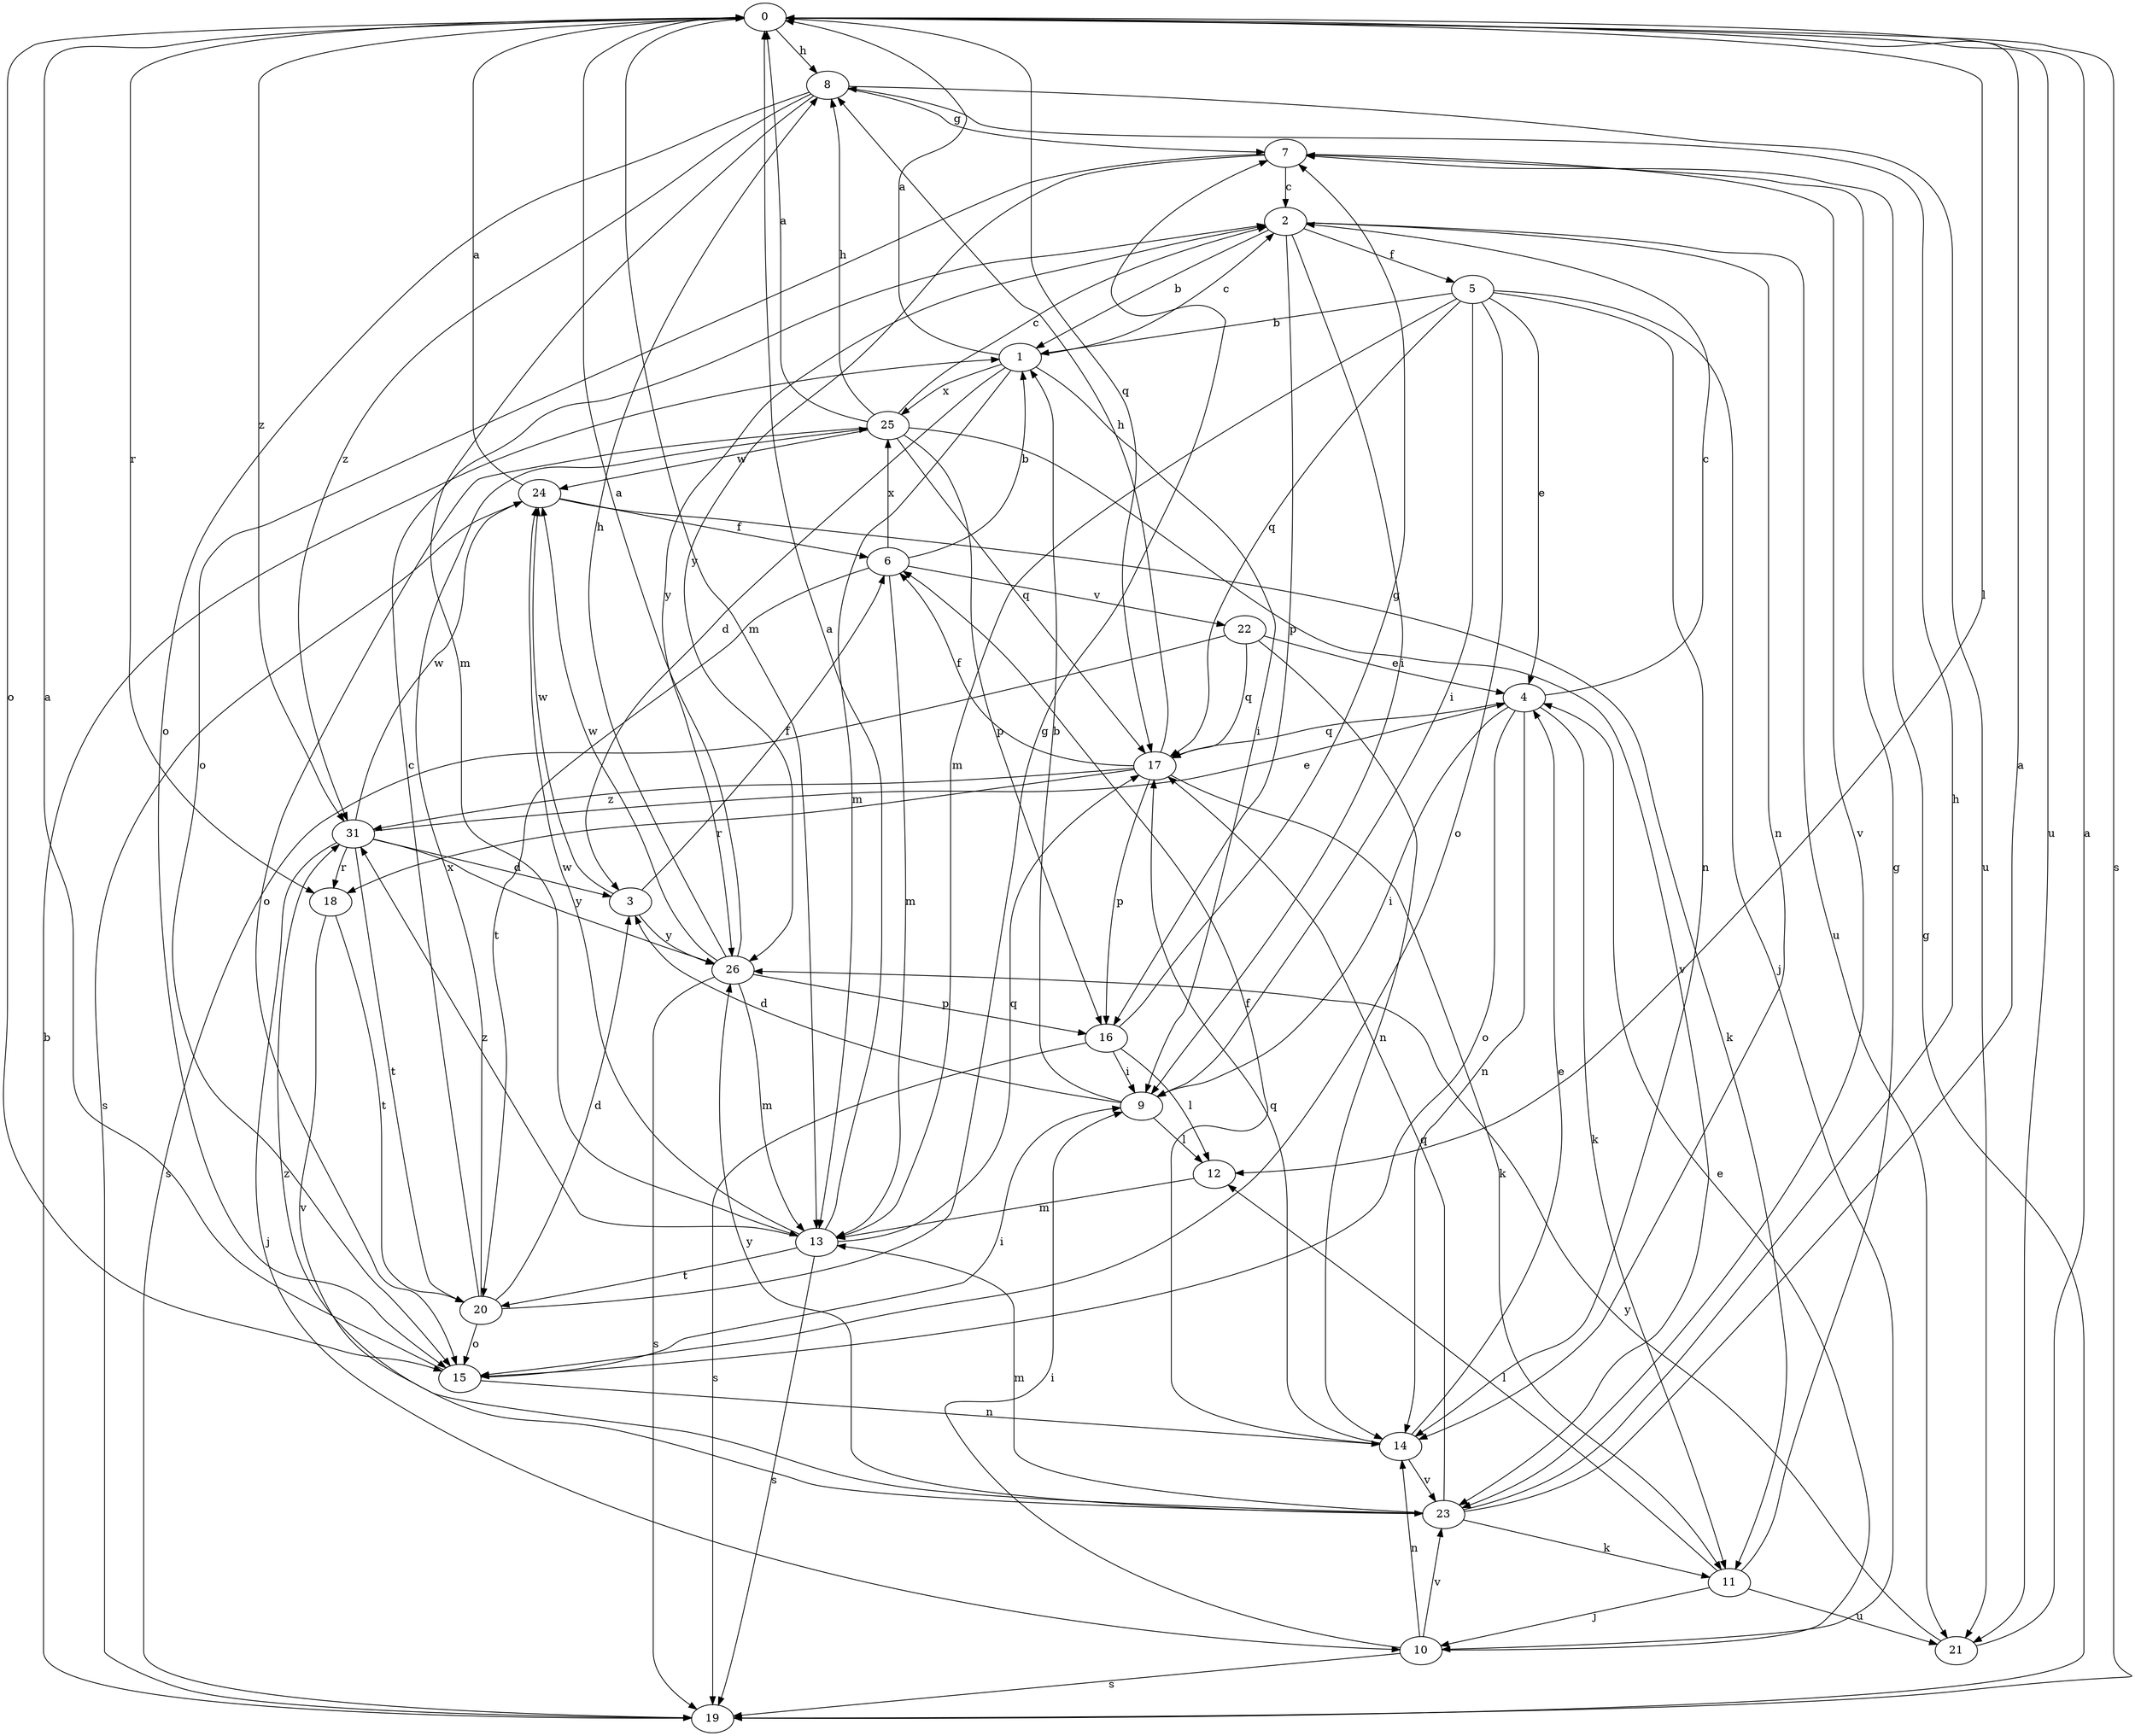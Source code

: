 strict digraph  {
0;
1;
2;
3;
4;
5;
6;
7;
8;
9;
10;
11;
12;
13;
14;
15;
16;
17;
18;
19;
20;
21;
22;
23;
24;
25;
26;
31;
0 -> 8  [label=h];
0 -> 12  [label=l];
0 -> 13  [label=m];
0 -> 15  [label=o];
0 -> 17  [label=q];
0 -> 18  [label=r];
0 -> 19  [label=s];
0 -> 21  [label=u];
0 -> 31  [label=z];
1 -> 0  [label=a];
1 -> 2  [label=c];
1 -> 3  [label=d];
1 -> 9  [label=i];
1 -> 13  [label=m];
1 -> 25  [label=x];
2 -> 1  [label=b];
2 -> 5  [label=f];
2 -> 9  [label=i];
2 -> 14  [label=n];
2 -> 16  [label=p];
2 -> 21  [label=u];
2 -> 26  [label=y];
3 -> 6  [label=f];
3 -> 24  [label=w];
3 -> 26  [label=y];
4 -> 2  [label=c];
4 -> 9  [label=i];
4 -> 11  [label=k];
4 -> 14  [label=n];
4 -> 15  [label=o];
4 -> 17  [label=q];
5 -> 1  [label=b];
5 -> 4  [label=e];
5 -> 9  [label=i];
5 -> 10  [label=j];
5 -> 13  [label=m];
5 -> 14  [label=n];
5 -> 15  [label=o];
5 -> 17  [label=q];
6 -> 1  [label=b];
6 -> 13  [label=m];
6 -> 20  [label=t];
6 -> 22  [label=v];
6 -> 25  [label=x];
7 -> 2  [label=c];
7 -> 15  [label=o];
7 -> 23  [label=v];
7 -> 26  [label=y];
8 -> 7  [label=g];
8 -> 13  [label=m];
8 -> 15  [label=o];
8 -> 21  [label=u];
8 -> 31  [label=z];
9 -> 1  [label=b];
9 -> 3  [label=d];
9 -> 12  [label=l];
10 -> 4  [label=e];
10 -> 9  [label=i];
10 -> 14  [label=n];
10 -> 19  [label=s];
10 -> 23  [label=v];
11 -> 7  [label=g];
11 -> 10  [label=j];
11 -> 12  [label=l];
11 -> 21  [label=u];
12 -> 13  [label=m];
13 -> 0  [label=a];
13 -> 17  [label=q];
13 -> 19  [label=s];
13 -> 20  [label=t];
13 -> 24  [label=w];
13 -> 31  [label=z];
14 -> 4  [label=e];
14 -> 6  [label=f];
14 -> 17  [label=q];
14 -> 23  [label=v];
15 -> 0  [label=a];
15 -> 9  [label=i];
15 -> 14  [label=n];
16 -> 7  [label=g];
16 -> 9  [label=i];
16 -> 12  [label=l];
16 -> 19  [label=s];
17 -> 6  [label=f];
17 -> 8  [label=h];
17 -> 11  [label=k];
17 -> 16  [label=p];
17 -> 18  [label=r];
17 -> 31  [label=z];
18 -> 20  [label=t];
18 -> 23  [label=v];
19 -> 1  [label=b];
19 -> 7  [label=g];
20 -> 2  [label=c];
20 -> 3  [label=d];
20 -> 7  [label=g];
20 -> 15  [label=o];
20 -> 25  [label=x];
21 -> 0  [label=a];
21 -> 26  [label=y];
22 -> 4  [label=e];
22 -> 14  [label=n];
22 -> 17  [label=q];
22 -> 19  [label=s];
23 -> 0  [label=a];
23 -> 8  [label=h];
23 -> 11  [label=k];
23 -> 13  [label=m];
23 -> 17  [label=q];
23 -> 26  [label=y];
23 -> 31  [label=z];
24 -> 0  [label=a];
24 -> 6  [label=f];
24 -> 11  [label=k];
24 -> 19  [label=s];
25 -> 0  [label=a];
25 -> 2  [label=c];
25 -> 8  [label=h];
25 -> 15  [label=o];
25 -> 16  [label=p];
25 -> 17  [label=q];
25 -> 23  [label=v];
25 -> 24  [label=w];
26 -> 0  [label=a];
26 -> 8  [label=h];
26 -> 13  [label=m];
26 -> 16  [label=p];
26 -> 19  [label=s];
26 -> 24  [label=w];
31 -> 3  [label=d];
31 -> 4  [label=e];
31 -> 10  [label=j];
31 -> 18  [label=r];
31 -> 20  [label=t];
31 -> 24  [label=w];
31 -> 26  [label=y];
}
